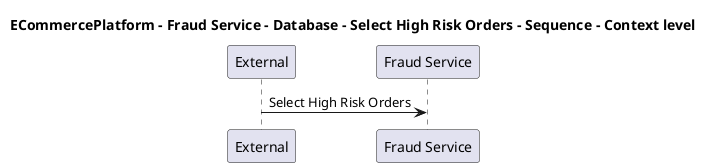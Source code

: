 @startuml

title ECommercePlatform - Fraud Service - Database - Select High Risk Orders - Sequence - Context level

participant "External" as C4InterFlow.SoftwareSystems.ExternalSystem
participant "Fraud Service" as ECommercePlatform.SoftwareSystems.FraudService

C4InterFlow.SoftwareSystems.ExternalSystem -> ECommercePlatform.SoftwareSystems.FraudService : Select High Risk Orders


@enduml
